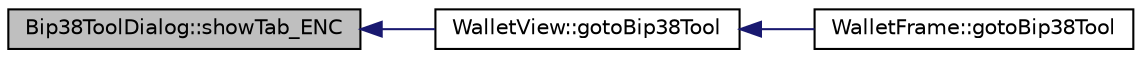 digraph "Bip38ToolDialog::showTab_ENC"
{
  edge [fontname="Helvetica",fontsize="10",labelfontname="Helvetica",labelfontsize="10"];
  node [fontname="Helvetica",fontsize="10",shape=record];
  rankdir="LR";
  Node204 [label="Bip38ToolDialog::showTab_ENC",height=0.2,width=0.4,color="black", fillcolor="grey75", style="filled", fontcolor="black"];
  Node204 -> Node205 [dir="back",color="midnightblue",fontsize="10",style="solid",fontname="Helvetica"];
  Node205 [label="WalletView::gotoBip38Tool",height=0.2,width=0.4,color="black", fillcolor="white", style="filled",URL="$class_wallet_view.html#adeeea711b11aaaaedeba5cb4500fd3d1",tooltip="Show BIP 38 tool - default to Encryption tab. "];
  Node205 -> Node206 [dir="back",color="midnightblue",fontsize="10",style="solid",fontname="Helvetica"];
  Node206 [label="WalletFrame::gotoBip38Tool",height=0.2,width=0.4,color="black", fillcolor="white", style="filled",URL="$class_wallet_frame.html#a0a22b92967e8811dcf4637fe6774fef1",tooltip="Show BIP 38 tool - default to Encryption tab. "];
}
